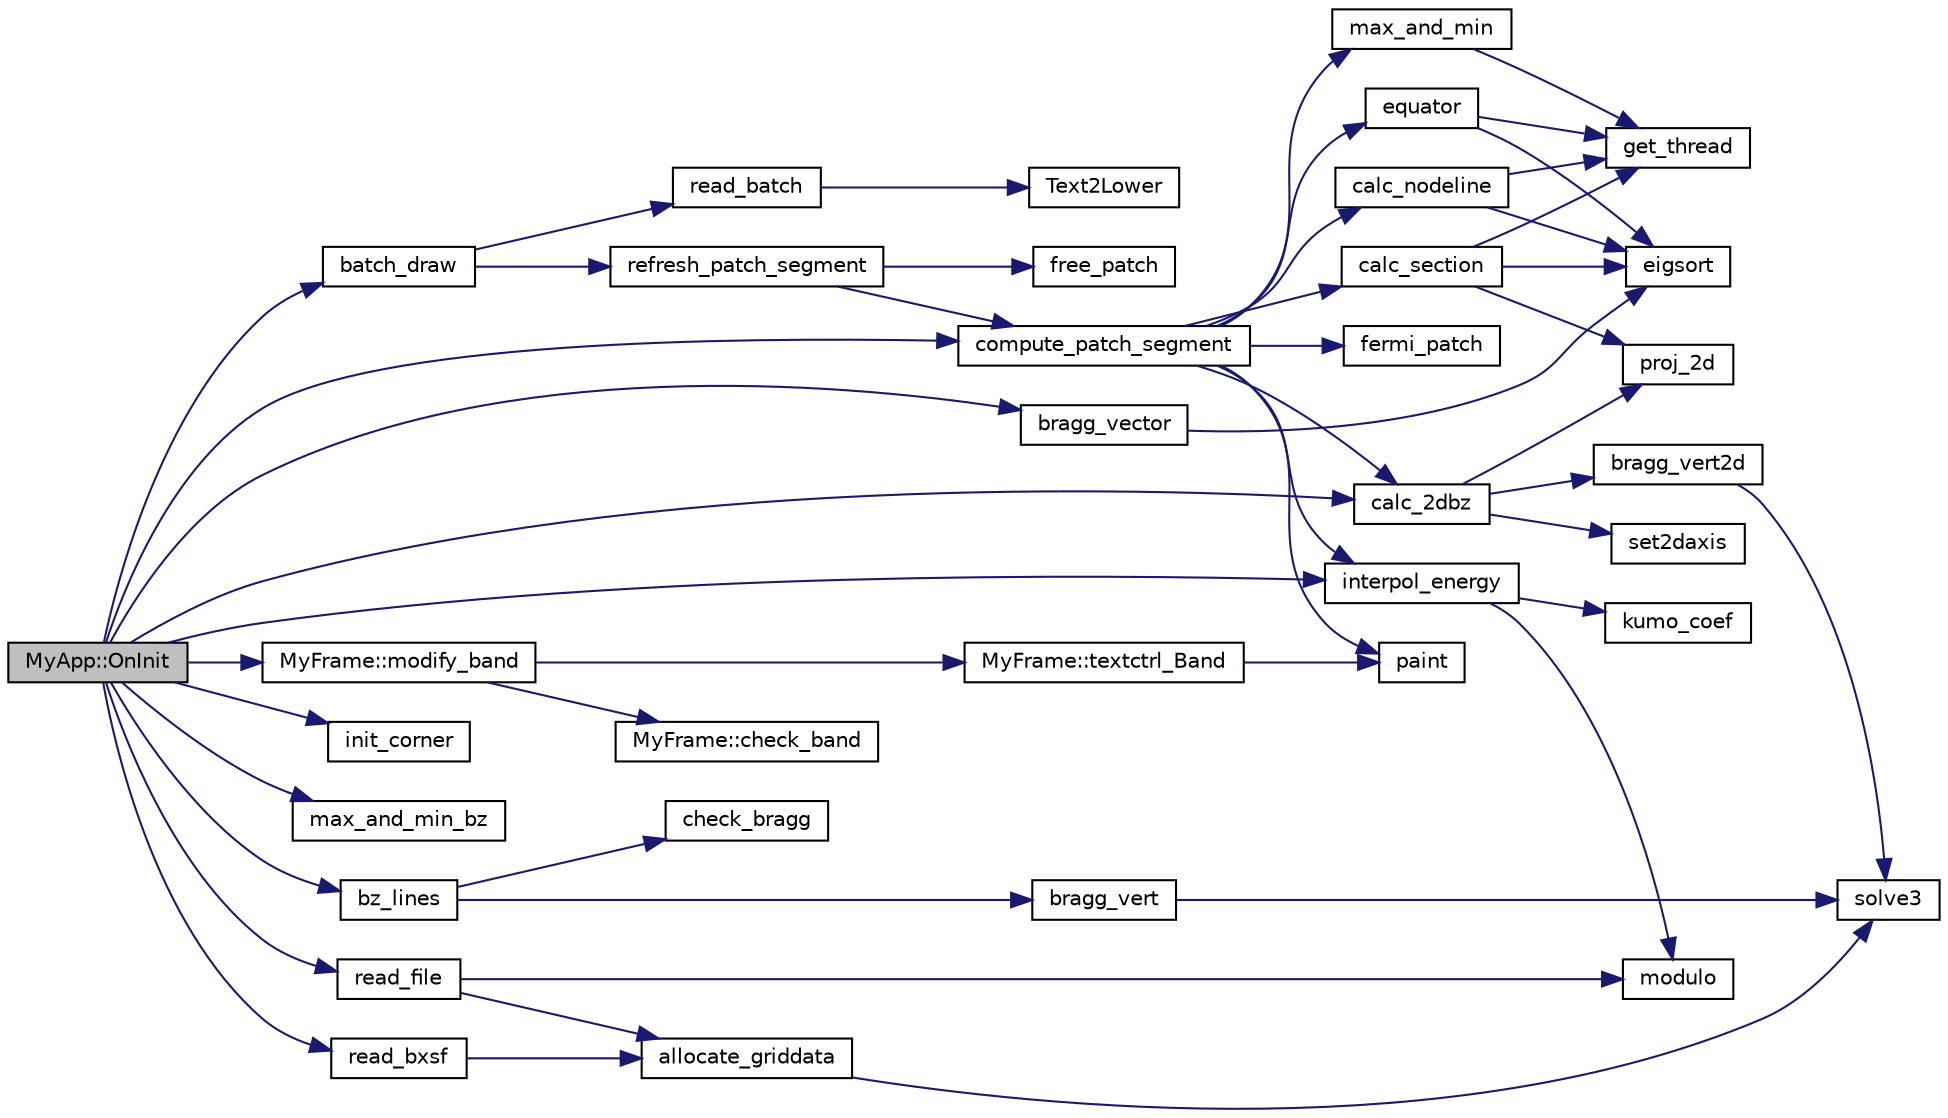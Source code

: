 digraph "MyApp::OnInit"
{
 // LATEX_PDF_SIZE
  edge [fontname="Helvetica",fontsize="10",labelfontname="Helvetica",labelfontsize="10"];
  node [fontname="Helvetica",fontsize="10",shape=record];
  rankdir="LR";
  Node1 [label="MyApp::OnInit",height=0.2,width=0.4,color="black", fillcolor="grey75", style="filled", fontcolor="black",tooltip="Main routine of FermiSurfer."];
  Node1 -> Node2 [color="midnightblue",fontsize="10",style="solid",fontname="Helvetica"];
  Node2 [label="batch_draw",height=0.2,width=0.4,color="black", fillcolor="white", style="filled",URL="$fermisurfer_8cpp.html#a4e176182333ca88389c99e9052900ec0",tooltip="Glut Display function called by glutDisplayFunc."];
  Node2 -> Node3 [color="midnightblue",fontsize="10",style="solid",fontname="Helvetica"];
  Node3 [label="read_batch",height=0.2,width=0.4,color="black", fillcolor="white", style="filled",URL="$read__file_8cpp.html#a9192de3376698b554ca4e378247d6258",tooltip=" "];
  Node3 -> Node4 [color="midnightblue",fontsize="10",style="solid",fontname="Helvetica"];
  Node4 [label="Text2Lower",height=0.2,width=0.4,color="black", fillcolor="white", style="filled",URL="$read__file_8cpp.html#ab8de6d8b87af831f22d63a7efb8a1b7e",tooltip=" "];
  Node2 -> Node5 [color="midnightblue",fontsize="10",style="solid",fontname="Helvetica"];
  Node5 [label="refresh_patch_segment",height=0.2,width=0.4,color="black", fillcolor="white", style="filled",URL="$menu_8cpp.html#adce1554f6b0b639a496fb5852473e593",tooltip=" "];
  Node5 -> Node6 [color="midnightblue",fontsize="10",style="solid",fontname="Helvetica"];
  Node6 [label="compute_patch_segment",height=0.2,width=0.4,color="black", fillcolor="white", style="filled",URL="$menu_8cpp.html#a3281d6fac7f0edb03da537a8614ad4f7",tooltip=" "];
  Node6 -> Node7 [color="midnightblue",fontsize="10",style="solid",fontname="Helvetica"];
  Node7 [label="calc_2dbz",height=0.2,width=0.4,color="black", fillcolor="white", style="filled",URL="$section_8cpp.html#a6685b50602d6d924229e4aac556d743d",tooltip="Compute boundary of 2D BZ."];
  Node7 -> Node8 [color="midnightblue",fontsize="10",style="solid",fontname="Helvetica"];
  Node8 [label="bragg_vert2d",height=0.2,width=0.4,color="black", fillcolor="white", style="filled",URL="$section_8cpp.html#ab6b3f2a6dfbb1c59f0c4ff333b3a9e40",tooltip="Judge wheser this line is the edge of 1st BZ (or the premitive BZ)"];
  Node8 -> Node9 [color="midnightblue",fontsize="10",style="solid",fontname="Helvetica"];
  Node9 [label="solve3",height=0.2,width=0.4,color="black", fillcolor="white", style="filled",URL="$basic__math_8cpp.html#ae3f623df79bd4c9f9753cb1a94bf9c59",tooltip="Solve linear system."];
  Node7 -> Node10 [color="midnightblue",fontsize="10",style="solid",fontname="Helvetica"];
  Node10 [label="proj_2d",height=0.2,width=0.4,color="black", fillcolor="white", style="filled",URL="$section_8cpp.html#a7661d3bb31f1b9a4668fcd301bde649f",tooltip="Project 3D -vector into 2D plane."];
  Node7 -> Node11 [color="midnightblue",fontsize="10",style="solid",fontname="Helvetica"];
  Node11 [label="set2daxis",height=0.2,width=0.4,color="black", fillcolor="white", style="filled",URL="$section_8cpp.html#ad5f83148882929373cdf61a641493300",tooltip="Set Projection axis for 2D plane."];
  Node6 -> Node12 [color="midnightblue",fontsize="10",style="solid",fontname="Helvetica"];
  Node12 [label="calc_nodeline",height=0.2,width=0.4,color="black", fillcolor="white", style="filled",URL="$calc__nodeline_8cpp.html#ab1cb3507c64f260c9af13ebc05d00fae",tooltip="Compute node-line where ."];
  Node12 -> Node13 [color="midnightblue",fontsize="10",style="solid",fontname="Helvetica"];
  Node13 [label="eigsort",height=0.2,width=0.4,color="black", fillcolor="white", style="filled",URL="$basic__math_8cpp.html#a131305646374d96dd058812729d59d07",tooltip="Simple sort."];
  Node12 -> Node14 [color="midnightblue",fontsize="10",style="solid",fontname="Helvetica"];
  Node14 [label="get_thread",height=0.2,width=0.4,color="black", fillcolor="white", style="filled",URL="$basic__math_8cpp.html#a77b0fa2c247c0a993f982a59b423ce62",tooltip="OpenMP wrapper, get the number of threads."];
  Node6 -> Node15 [color="midnightblue",fontsize="10",style="solid",fontname="Helvetica"];
  Node15 [label="calc_section",height=0.2,width=0.4,color="black", fillcolor="white", style="filled",URL="$section_8cpp.html#a66580d80e18936d71c50ca786f891b08",tooltip="Compute Fermi-line."];
  Node15 -> Node13 [color="midnightblue",fontsize="10",style="solid",fontname="Helvetica"];
  Node15 -> Node14 [color="midnightblue",fontsize="10",style="solid",fontname="Helvetica"];
  Node15 -> Node10 [color="midnightblue",fontsize="10",style="solid",fontname="Helvetica"];
  Node6 -> Node16 [color="midnightblue",fontsize="10",style="solid",fontname="Helvetica"];
  Node16 [label="equator",height=0.2,width=0.4,color="black", fillcolor="white", style="filled",URL="$equator_8cpp.html#a4aaaf24cb79c0d95feb9c8f66c5bd105",tooltip="Compute equator ."];
  Node16 -> Node13 [color="midnightblue",fontsize="10",style="solid",fontname="Helvetica"];
  Node16 -> Node14 [color="midnightblue",fontsize="10",style="solid",fontname="Helvetica"];
  Node6 -> Node17 [color="midnightblue",fontsize="10",style="solid",fontname="Helvetica"];
  Node17 [label="fermi_patch",height=0.2,width=0.4,color="black", fillcolor="white", style="filled",URL="$fermi__patch_8hpp.html#ad135d982b78e6cf52223ea29421c36c1",tooltip=" "];
  Node6 -> Node18 [color="midnightblue",fontsize="10",style="solid",fontname="Helvetica"];
  Node18 [label="interpol_energy",height=0.2,width=0.4,color="black", fillcolor="white", style="filled",URL="$kumo_8cpp.html#a22c94ff2972e7ed9427b0b3e4dc2a0d8",tooltip="Interpolation of energy and matrix with the French-curve (Kumo) interpolation."];
  Node18 -> Node19 [color="midnightblue",fontsize="10",style="solid",fontname="Helvetica"];
  Node19 [label="kumo_coef",height=0.2,width=0.4,color="black", fillcolor="white", style="filled",URL="$kumo_8cpp.html#afbe527a7fa2e8328580e1b151383dff5",tooltip="Compute coefficient for the French-curve (Kumo) interpolation."];
  Node18 -> Node20 [color="midnightblue",fontsize="10",style="solid",fontname="Helvetica"];
  Node20 [label="modulo",height=0.2,width=0.4,color="black", fillcolor="white", style="filled",URL="$basic__math_8cpp.html#a9d3683294ca31a578ccbb2e371ef0676",tooltip="Work as Modulo function of fortran."];
  Node6 -> Node21 [color="midnightblue",fontsize="10",style="solid",fontname="Helvetica"];
  Node21 [label="max_and_min",height=0.2,width=0.4,color="black", fillcolor="white", style="filled",URL="$free__patch_8cpp.html#a12309ff49e47cabe7c486091d56bcf47",tooltip="Compute Max. & Min. of matrix elements. Compute color of each patch."];
  Node21 -> Node14 [color="midnightblue",fontsize="10",style="solid",fontname="Helvetica"];
  Node6 -> Node22 [color="midnightblue",fontsize="10",style="solid",fontname="Helvetica"];
  Node22 [label="paint",height=0.2,width=0.4,color="black", fillcolor="white", style="filled",URL="$free__patch_8cpp.html#a40932c8612a3d3328258dbfc602da943",tooltip="Compute Max. & Min. of matrix elements. Compute color of each patch."];
  Node5 -> Node23 [color="midnightblue",fontsize="10",style="solid",fontname="Helvetica"];
  Node23 [label="free_patch",height=0.2,width=0.4,color="black", fillcolor="white", style="filled",URL="$free__patch_8cpp.html#a0bfc3e2214912bf54a794a2585cf4ac0",tooltip="Free variables for patch before new patch is computed."];
  Node1 -> Node24 [color="midnightblue",fontsize="10",style="solid",fontname="Helvetica"];
  Node24 [label="bragg_vector",height=0.2,width=0.4,color="black", fillcolor="white", style="filled",URL="$initialize_8cpp.html#a9331e243c28751db983d937d3a8e4ddc",tooltip="Compute Bragg vetor."];
  Node24 -> Node13 [color="midnightblue",fontsize="10",style="solid",fontname="Helvetica"];
  Node1 -> Node25 [color="midnightblue",fontsize="10",style="solid",fontname="Helvetica"];
  Node25 [label="bz_lines",height=0.2,width=0.4,color="black", fillcolor="white", style="filled",URL="$bz__lines_8cpp.html#a30b2de971f8282423e6030f6ba1d6edc",tooltip="Compute Brillouin zone boundariy lines."];
  Node25 -> Node26 [color="midnightblue",fontsize="10",style="solid",fontname="Helvetica"];
  Node26 [label="bragg_vert",height=0.2,width=0.4,color="black", fillcolor="white", style="filled",URL="$bz__lines_8cpp.html#ab93ff778d34639b0e5638946b2ec9a6b",tooltip="Judge wheser this line is the edge of 1st BZ."];
  Node26 -> Node9 [color="midnightblue",fontsize="10",style="solid",fontname="Helvetica"];
  Node25 -> Node27 [color="midnightblue",fontsize="10",style="solid",fontname="Helvetica"];
  Node27 [label="check_bragg",height=0.2,width=0.4,color="black", fillcolor="white", style="filled",URL="$bz__lines_8cpp.html#afa51307a795d2a0befab00d3b0f780d7",tooltip="Compute real number of Bragg plane at 1st BZ."];
  Node1 -> Node7 [color="midnightblue",fontsize="10",style="solid",fontname="Helvetica"];
  Node1 -> Node6 [color="midnightblue",fontsize="10",style="solid",fontname="Helvetica"];
  Node1 -> Node28 [color="midnightblue",fontsize="10",style="solid",fontname="Helvetica"];
  Node28 [label="init_corner",height=0.2,width=0.4,color="black", fillcolor="white", style="filled",URL="$initialize_8cpp.html#a1361d29be4cf417e3d13a23811ec0f8d",tooltip="Specify corners of tetrahedron."];
  Node1 -> Node18 [color="midnightblue",fontsize="10",style="solid",fontname="Helvetica"];
  Node1 -> Node29 [color="midnightblue",fontsize="10",style="solid",fontname="Helvetica"];
  Node29 [label="max_and_min_bz",height=0.2,width=0.4,color="black", fillcolor="white", style="filled",URL="$initialize_8cpp.html#ae7f3f8ebdeefbb3eff296deae44e13a9",tooltip="Print max and minimum  in the whole Brillouine zone."];
  Node1 -> Node30 [color="midnightblue",fontsize="10",style="solid",fontname="Helvetica"];
  Node30 [label="MyFrame::modify_band",height=0.2,width=0.4,color="black", fillcolor="white", style="filled",URL="$class_my_frame.html#ace60b2d1541e7631b97d280529f1a2c8",tooltip=" "];
  Node30 -> Node31 [color="midnightblue",fontsize="10",style="solid",fontname="Helvetica"];
  Node31 [label="MyFrame::check_band",height=0.2,width=0.4,color="black", fillcolor="white", style="filled",URL="$class_my_frame.html#a96942f397fd9315ab52099dd9a3e4e82",tooltip="Toggle the appearance of each band (draw_band)"];
  Node30 -> Node32 [color="midnightblue",fontsize="10",style="solid",fontname="Helvetica"];
  Node32 [label="MyFrame::textctrl_Band",height=0.2,width=0.4,color="black", fillcolor="white", style="filled",URL="$class_my_frame.html#aad9d42de03bb7db257c1dc3d6c143ef5",tooltip="Change band color (::blackback)"];
  Node32 -> Node22 [color="midnightblue",fontsize="10",style="solid",fontname="Helvetica"];
  Node1 -> Node33 [color="midnightblue",fontsize="10",style="solid",fontname="Helvetica"];
  Node33 [label="read_bxsf",height=0.2,width=0.4,color="black", fillcolor="white", style="filled",URL="$read__file_8cpp.html#a0ac85c877877990d12493918b5bf6a83",tooltip=" "];
  Node33 -> Node34 [color="midnightblue",fontsize="10",style="solid",fontname="Helvetica"];
  Node34 [label="allocate_griddata",height=0.2,width=0.4,color="black", fillcolor="white", style="filled",URL="$read__file_8cpp.html#adf75633c5b25a0ccd98f598e94ef10af",tooltip=" "];
  Node34 -> Node9 [color="midnightblue",fontsize="10",style="solid",fontname="Helvetica"];
  Node1 -> Node35 [color="midnightblue",fontsize="10",style="solid",fontname="Helvetica"];
  Node35 [label="read_file",height=0.2,width=0.4,color="black", fillcolor="white", style="filled",URL="$read__file_8cpp.html#ae63dbae881807b7dba5e7241a46774c7",tooltip="Input from Fermi surface file."];
  Node35 -> Node34 [color="midnightblue",fontsize="10",style="solid",fontname="Helvetica"];
  Node35 -> Node20 [color="midnightblue",fontsize="10",style="solid",fontname="Helvetica"];
}
